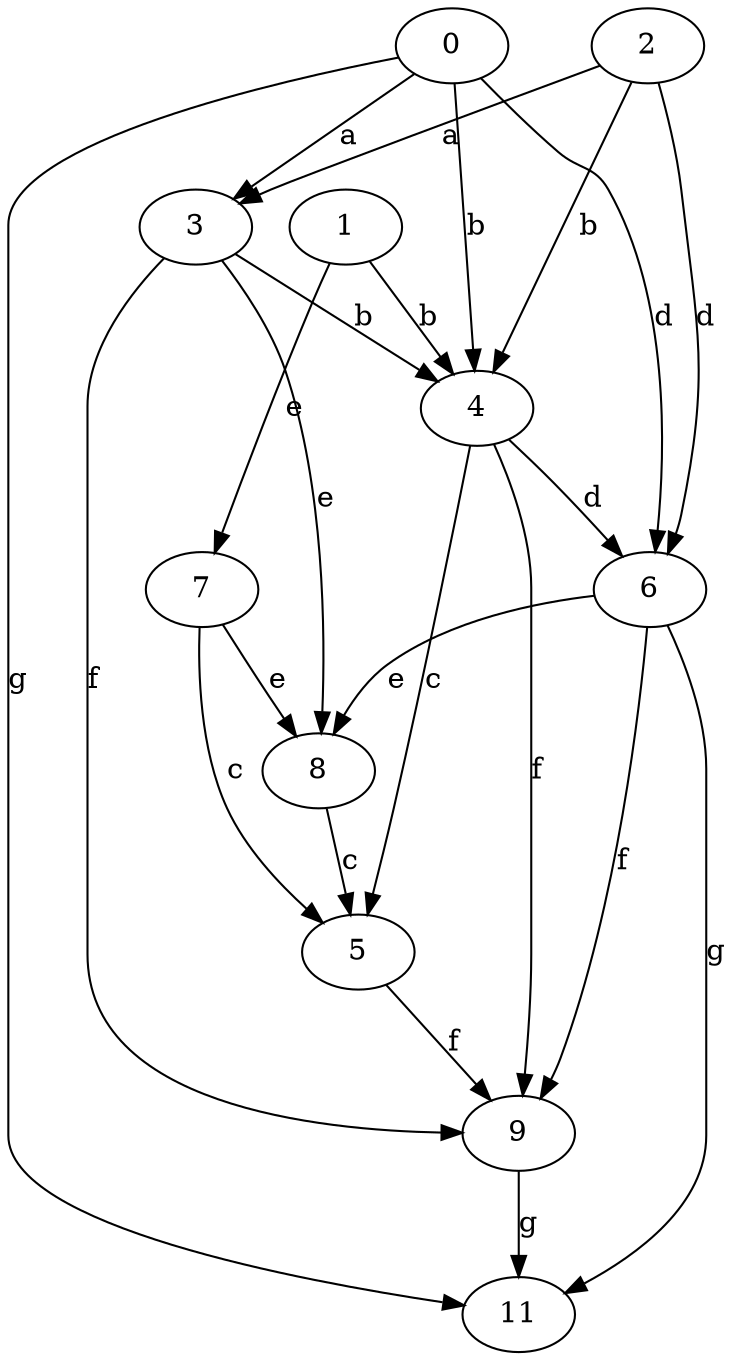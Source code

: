strict digraph  {
0;
1;
2;
3;
4;
5;
6;
7;
8;
9;
11;
0 -> 3  [label=a];
0 -> 4  [label=b];
0 -> 6  [label=d];
0 -> 11  [label=g];
1 -> 4  [label=b];
1 -> 7  [label=e];
2 -> 3  [label=a];
2 -> 4  [label=b];
2 -> 6  [label=d];
3 -> 4  [label=b];
3 -> 8  [label=e];
3 -> 9  [label=f];
4 -> 5  [label=c];
4 -> 6  [label=d];
4 -> 9  [label=f];
5 -> 9  [label=f];
6 -> 8  [label=e];
6 -> 9  [label=f];
6 -> 11  [label=g];
7 -> 5  [label=c];
7 -> 8  [label=e];
8 -> 5  [label=c];
9 -> 11  [label=g];
}
